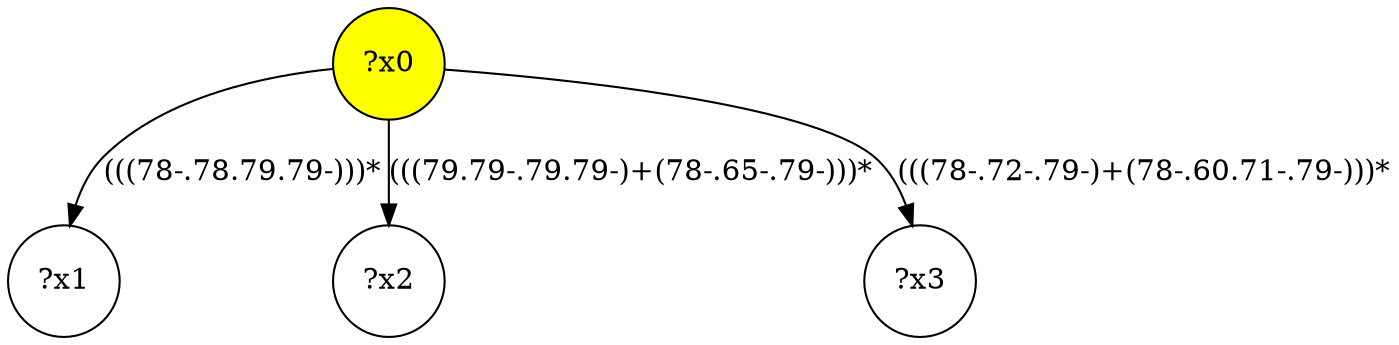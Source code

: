 digraph g {
	x0 [fillcolor="yellow", style="filled," shape=circle, label="?x0"];
	x1 [shape=circle, label="?x1"];
	x0 -> x1 [label="(((78-.78.79.79-)))*"];
	x2 [shape=circle, label="?x2"];
	x0 -> x2 [label="(((79.79-.79.79-)+(78-.65-.79-)))*"];
	x3 [shape=circle, label="?x3"];
	x0 -> x3 [label="(((78-.72-.79-)+(78-.60.71-.79-)))*"];
}
